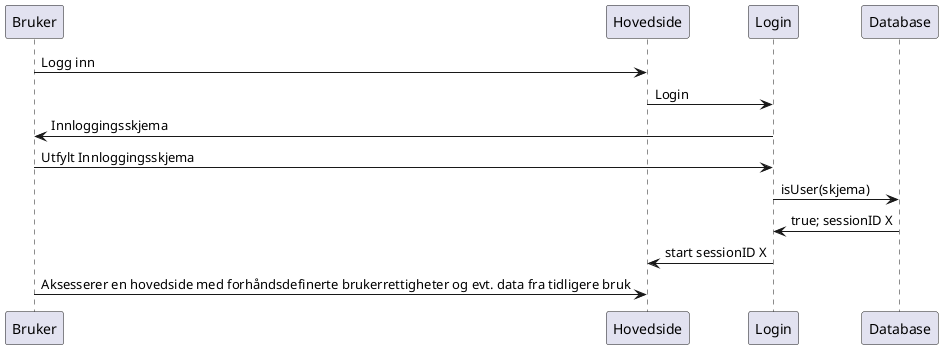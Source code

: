 @startuml
Bruker -> Hovedside: Logg inn
Hovedside -> Login: Login
Login -> Bruker: Innloggingsskjema
Bruker -> Login: Utfylt Innloggingsskjema
Login -> Database: isUser(skjema)
Database -> Login: true; sessionID X
Login -> Hovedside: start sessionID X
Bruker -> Hovedside: Aksesserer en hovedside med forhåndsdefinerte brukerrettigheter og evt. data fra tidligere bruk
@enduml